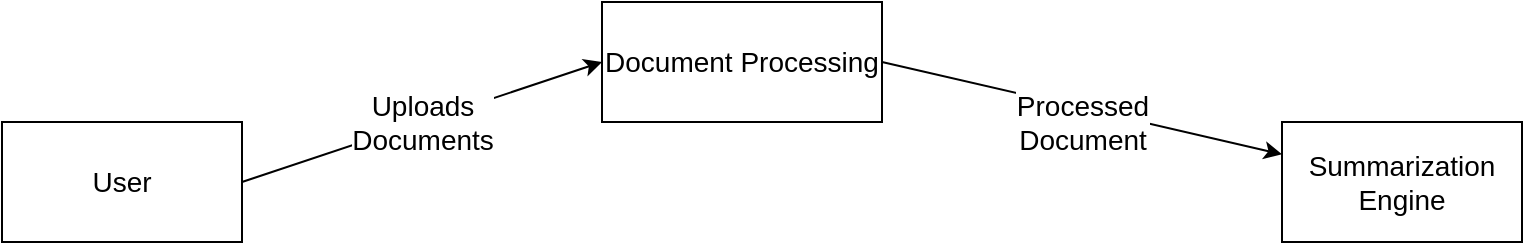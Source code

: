 <mxfile version="21.3.2" type="device">
  <diagram name="Page-1" id="FpNcPuSI_QkkZ0GftZXh">
    <mxGraphModel dx="1050" dy="541" grid="1" gridSize="10" guides="1" tooltips="1" connect="1" arrows="1" fold="1" page="1" pageScale="1" pageWidth="827" pageHeight="1169" math="0" shadow="0">
      <root>
        <mxCell id="0" />
        <mxCell id="1" parent="0" />
        <mxCell id="DAczB39zbPBPSYkxMeyG-4" value="Uploads &lt;br&gt;Documents" style="rounded=0;orthogonalLoop=1;jettySize=auto;html=1;exitX=1;exitY=0.5;exitDx=0;exitDy=0;entryX=0;entryY=0.5;entryDx=0;entryDy=0;fontSize=14;" edge="1" parent="1" source="DAczB39zbPBPSYkxMeyG-1" target="DAczB39zbPBPSYkxMeyG-2">
          <mxGeometry relative="1" as="geometry" />
        </mxCell>
        <mxCell id="DAczB39zbPBPSYkxMeyG-1" value="User" style="rounded=0;whiteSpace=wrap;html=1;fontSize=14;" vertex="1" parent="1">
          <mxGeometry x="60" y="240" width="120" height="60" as="geometry" />
        </mxCell>
        <mxCell id="DAczB39zbPBPSYkxMeyG-5" value="Processed &lt;br&gt;Document" style="rounded=0;orthogonalLoop=1;jettySize=auto;html=1;exitX=1;exitY=0.5;exitDx=0;exitDy=0;fontSize=14;" edge="1" parent="1" source="DAczB39zbPBPSYkxMeyG-2" target="DAczB39zbPBPSYkxMeyG-3">
          <mxGeometry x="0.015" y="-7" relative="1" as="geometry">
            <mxPoint as="offset" />
          </mxGeometry>
        </mxCell>
        <mxCell id="DAczB39zbPBPSYkxMeyG-2" value="Document Processing" style="rounded=0;whiteSpace=wrap;html=1;fontSize=14;" vertex="1" parent="1">
          <mxGeometry x="360" y="180" width="140" height="60" as="geometry" />
        </mxCell>
        <mxCell id="DAczB39zbPBPSYkxMeyG-3" value="Summarization Engine" style="rounded=0;whiteSpace=wrap;html=1;fontSize=14;" vertex="1" parent="1">
          <mxGeometry x="700" y="240" width="120" height="60" as="geometry" />
        </mxCell>
      </root>
    </mxGraphModel>
  </diagram>
</mxfile>
